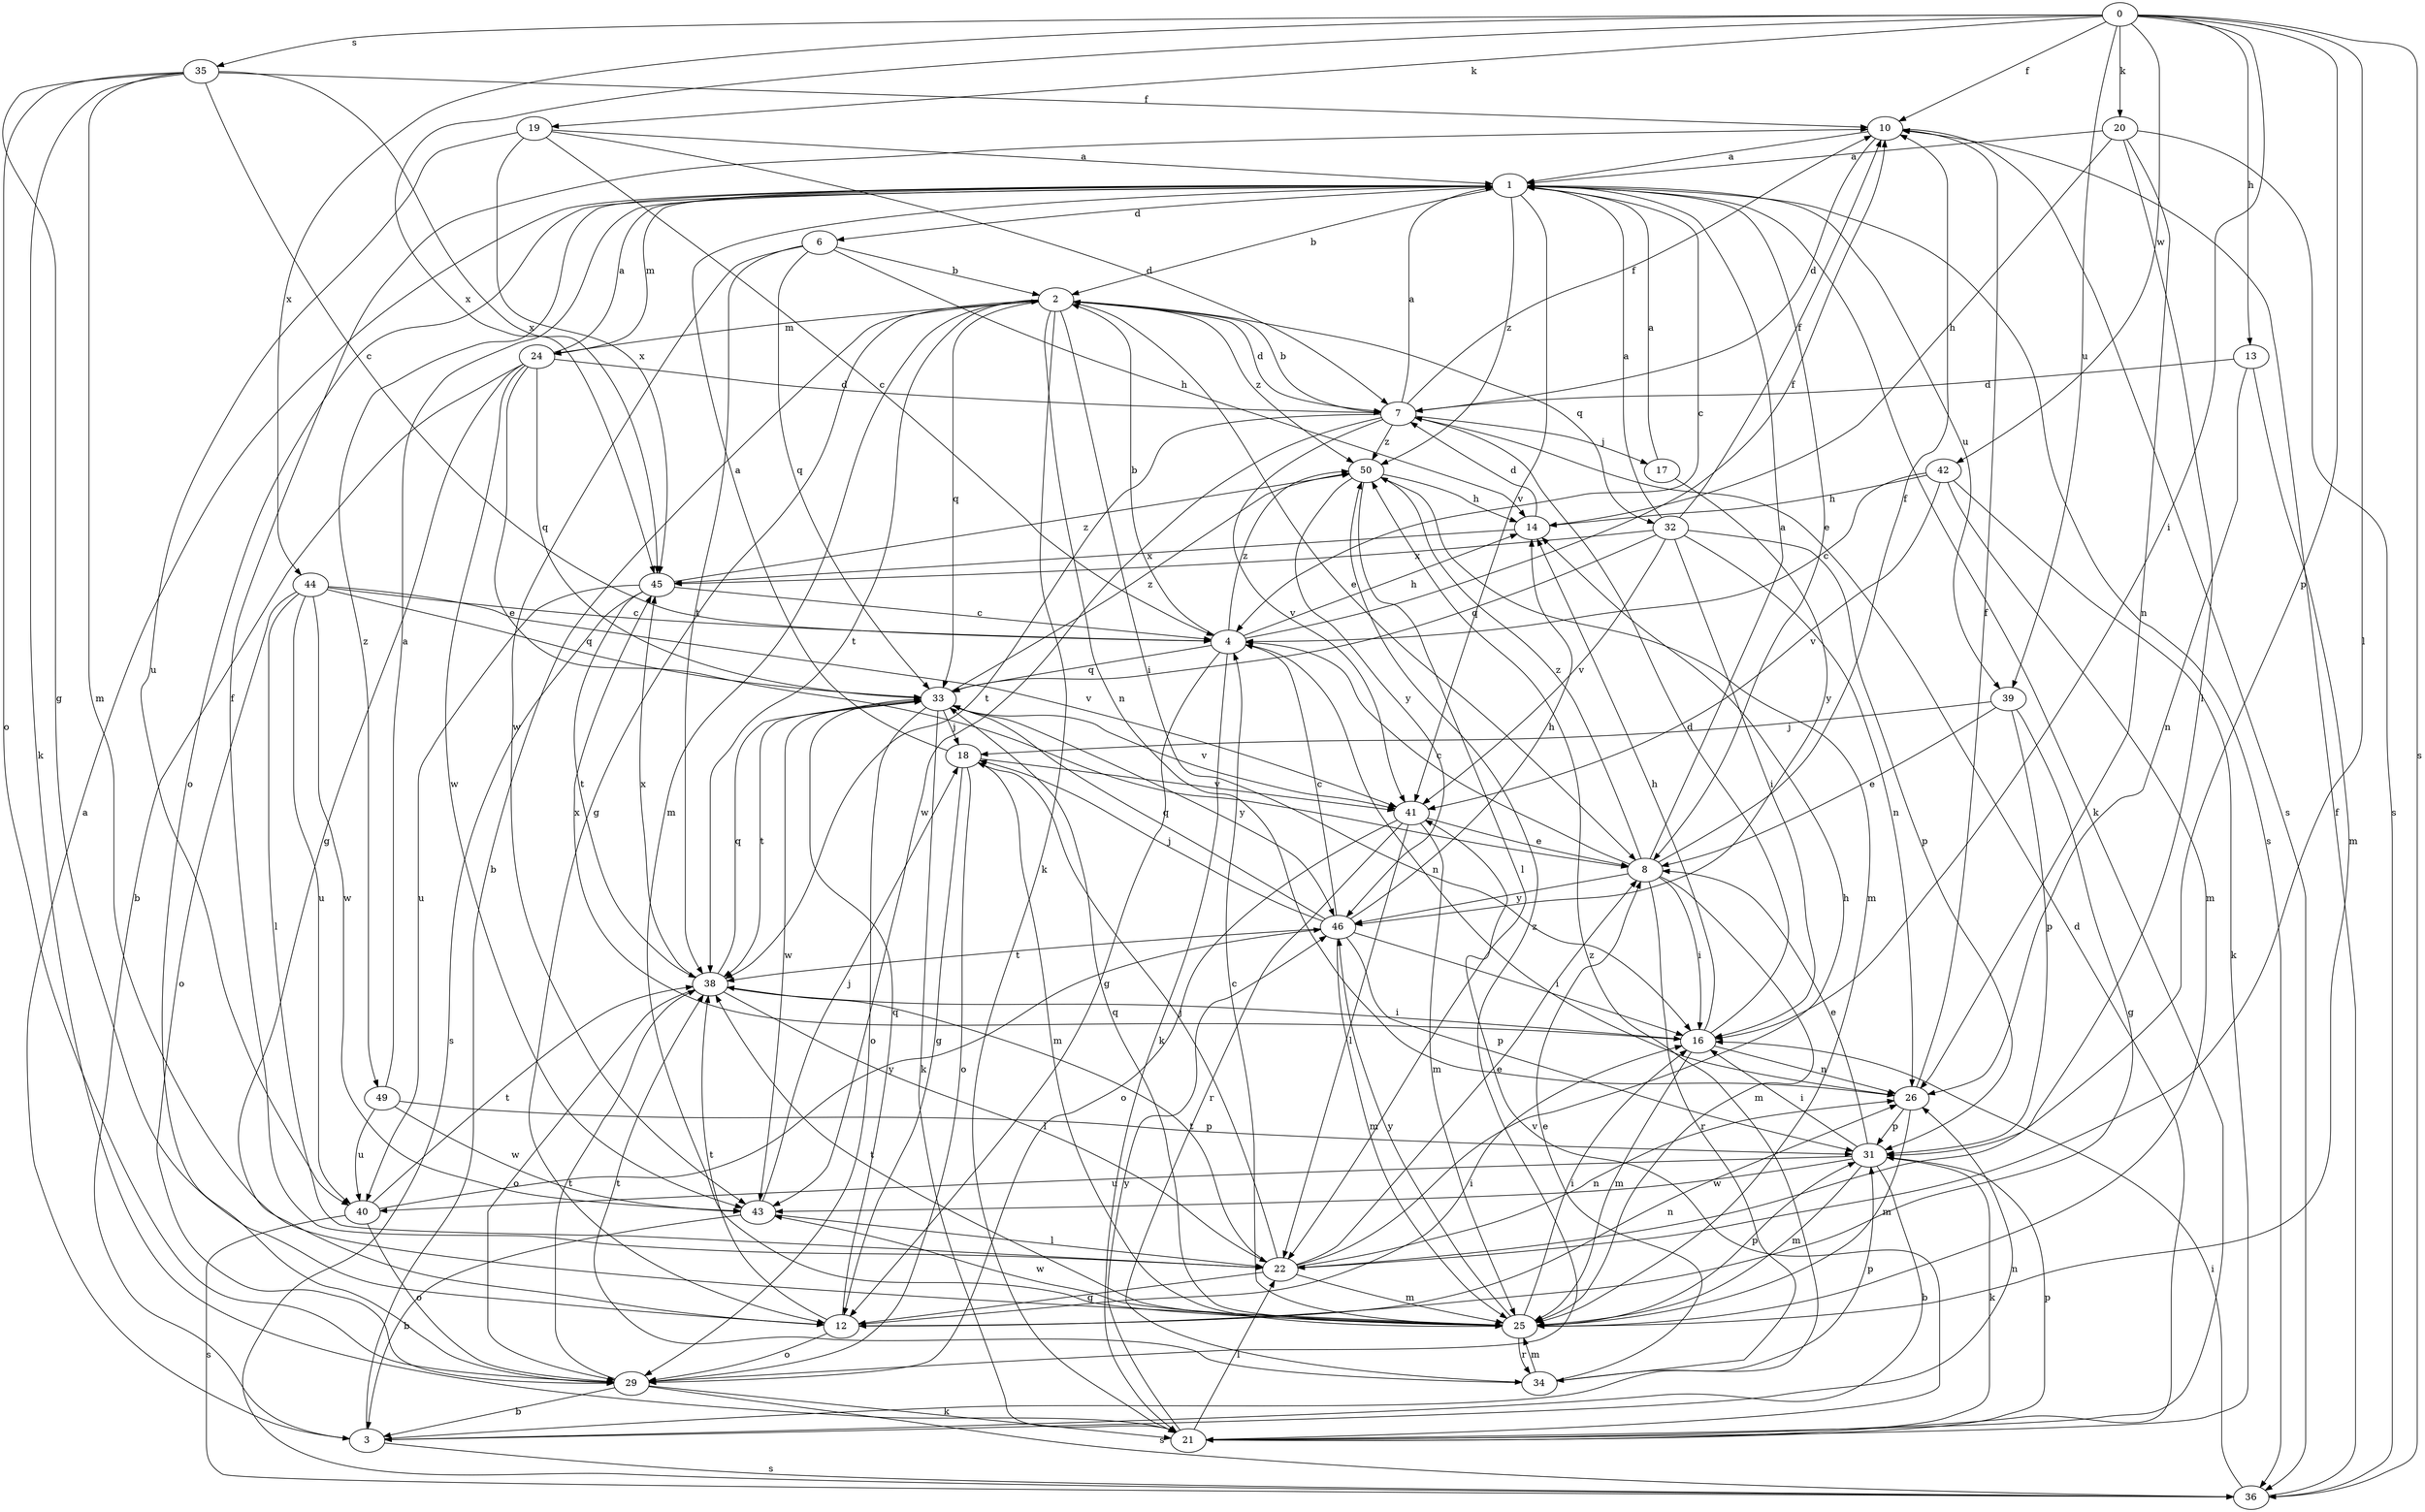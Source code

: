 strict digraph  {
0;
1;
2;
3;
4;
6;
7;
8;
10;
12;
13;
14;
16;
17;
18;
19;
20;
21;
22;
24;
25;
26;
29;
31;
32;
33;
34;
35;
36;
38;
39;
40;
41;
42;
43;
44;
45;
46;
49;
50;
0 -> 10  [label=f];
0 -> 13  [label=h];
0 -> 16  [label=i];
0 -> 19  [label=k];
0 -> 20  [label=k];
0 -> 22  [label=l];
0 -> 31  [label=p];
0 -> 35  [label=s];
0 -> 36  [label=s];
0 -> 39  [label=u];
0 -> 42  [label=w];
0 -> 44  [label=x];
0 -> 45  [label=x];
1 -> 2  [label=b];
1 -> 4  [label=c];
1 -> 6  [label=d];
1 -> 8  [label=e];
1 -> 21  [label=k];
1 -> 24  [label=m];
1 -> 29  [label=o];
1 -> 36  [label=s];
1 -> 39  [label=u];
1 -> 41  [label=v];
1 -> 49  [label=z];
1 -> 50  [label=z];
2 -> 7  [label=d];
2 -> 8  [label=e];
2 -> 12  [label=g];
2 -> 16  [label=i];
2 -> 21  [label=k];
2 -> 24  [label=m];
2 -> 25  [label=m];
2 -> 26  [label=n];
2 -> 32  [label=q];
2 -> 33  [label=q];
2 -> 38  [label=t];
2 -> 50  [label=z];
3 -> 1  [label=a];
3 -> 2  [label=b];
3 -> 26  [label=n];
3 -> 36  [label=s];
3 -> 50  [label=z];
4 -> 2  [label=b];
4 -> 10  [label=f];
4 -> 12  [label=g];
4 -> 14  [label=h];
4 -> 21  [label=k];
4 -> 26  [label=n];
4 -> 33  [label=q];
4 -> 50  [label=z];
6 -> 2  [label=b];
6 -> 14  [label=h];
6 -> 33  [label=q];
6 -> 38  [label=t];
6 -> 43  [label=w];
7 -> 1  [label=a];
7 -> 2  [label=b];
7 -> 10  [label=f];
7 -> 17  [label=j];
7 -> 38  [label=t];
7 -> 41  [label=v];
7 -> 43  [label=w];
7 -> 50  [label=z];
8 -> 1  [label=a];
8 -> 4  [label=c];
8 -> 10  [label=f];
8 -> 16  [label=i];
8 -> 25  [label=m];
8 -> 34  [label=r];
8 -> 46  [label=y];
8 -> 50  [label=z];
10 -> 1  [label=a];
10 -> 7  [label=d];
10 -> 36  [label=s];
12 -> 16  [label=i];
12 -> 26  [label=n];
12 -> 29  [label=o];
12 -> 33  [label=q];
12 -> 38  [label=t];
13 -> 7  [label=d];
13 -> 25  [label=m];
13 -> 26  [label=n];
14 -> 7  [label=d];
14 -> 45  [label=x];
16 -> 7  [label=d];
16 -> 14  [label=h];
16 -> 25  [label=m];
16 -> 26  [label=n];
16 -> 45  [label=x];
17 -> 1  [label=a];
17 -> 46  [label=y];
18 -> 1  [label=a];
18 -> 12  [label=g];
18 -> 25  [label=m];
18 -> 29  [label=o];
18 -> 41  [label=v];
19 -> 1  [label=a];
19 -> 4  [label=c];
19 -> 7  [label=d];
19 -> 40  [label=u];
19 -> 45  [label=x];
20 -> 1  [label=a];
20 -> 14  [label=h];
20 -> 22  [label=l];
20 -> 26  [label=n];
20 -> 36  [label=s];
21 -> 7  [label=d];
21 -> 22  [label=l];
21 -> 31  [label=p];
21 -> 41  [label=v];
21 -> 46  [label=y];
22 -> 8  [label=e];
22 -> 10  [label=f];
22 -> 12  [label=g];
22 -> 14  [label=h];
22 -> 18  [label=j];
22 -> 25  [label=m];
22 -> 26  [label=n];
22 -> 38  [label=t];
24 -> 1  [label=a];
24 -> 3  [label=b];
24 -> 7  [label=d];
24 -> 8  [label=e];
24 -> 12  [label=g];
24 -> 33  [label=q];
24 -> 43  [label=w];
25 -> 4  [label=c];
25 -> 16  [label=i];
25 -> 31  [label=p];
25 -> 33  [label=q];
25 -> 34  [label=r];
25 -> 38  [label=t];
25 -> 43  [label=w];
25 -> 46  [label=y];
26 -> 10  [label=f];
26 -> 25  [label=m];
26 -> 31  [label=p];
29 -> 3  [label=b];
29 -> 21  [label=k];
29 -> 36  [label=s];
29 -> 38  [label=t];
29 -> 50  [label=z];
31 -> 3  [label=b];
31 -> 8  [label=e];
31 -> 16  [label=i];
31 -> 21  [label=k];
31 -> 25  [label=m];
31 -> 40  [label=u];
31 -> 43  [label=w];
32 -> 1  [label=a];
32 -> 10  [label=f];
32 -> 16  [label=i];
32 -> 26  [label=n];
32 -> 31  [label=p];
32 -> 33  [label=q];
32 -> 41  [label=v];
32 -> 45  [label=x];
33 -> 18  [label=j];
33 -> 21  [label=k];
33 -> 29  [label=o];
33 -> 38  [label=t];
33 -> 41  [label=v];
33 -> 43  [label=w];
33 -> 46  [label=y];
33 -> 50  [label=z];
34 -> 8  [label=e];
34 -> 25  [label=m];
34 -> 31  [label=p];
34 -> 38  [label=t];
35 -> 4  [label=c];
35 -> 10  [label=f];
35 -> 12  [label=g];
35 -> 21  [label=k];
35 -> 25  [label=m];
35 -> 29  [label=o];
35 -> 45  [label=x];
36 -> 10  [label=f];
36 -> 16  [label=i];
38 -> 16  [label=i];
38 -> 22  [label=l];
38 -> 29  [label=o];
38 -> 33  [label=q];
38 -> 45  [label=x];
39 -> 8  [label=e];
39 -> 12  [label=g];
39 -> 18  [label=j];
39 -> 31  [label=p];
40 -> 29  [label=o];
40 -> 36  [label=s];
40 -> 38  [label=t];
40 -> 46  [label=y];
41 -> 8  [label=e];
41 -> 22  [label=l];
41 -> 25  [label=m];
41 -> 29  [label=o];
41 -> 34  [label=r];
42 -> 4  [label=c];
42 -> 14  [label=h];
42 -> 21  [label=k];
42 -> 25  [label=m];
42 -> 41  [label=v];
43 -> 3  [label=b];
43 -> 18  [label=j];
43 -> 22  [label=l];
44 -> 4  [label=c];
44 -> 22  [label=l];
44 -> 29  [label=o];
44 -> 33  [label=q];
44 -> 40  [label=u];
44 -> 41  [label=v];
44 -> 43  [label=w];
45 -> 4  [label=c];
45 -> 36  [label=s];
45 -> 38  [label=t];
45 -> 40  [label=u];
45 -> 50  [label=z];
46 -> 4  [label=c];
46 -> 14  [label=h];
46 -> 16  [label=i];
46 -> 18  [label=j];
46 -> 25  [label=m];
46 -> 31  [label=p];
46 -> 33  [label=q];
46 -> 38  [label=t];
49 -> 1  [label=a];
49 -> 31  [label=p];
49 -> 40  [label=u];
49 -> 43  [label=w];
50 -> 14  [label=h];
50 -> 22  [label=l];
50 -> 25  [label=m];
50 -> 46  [label=y];
}

